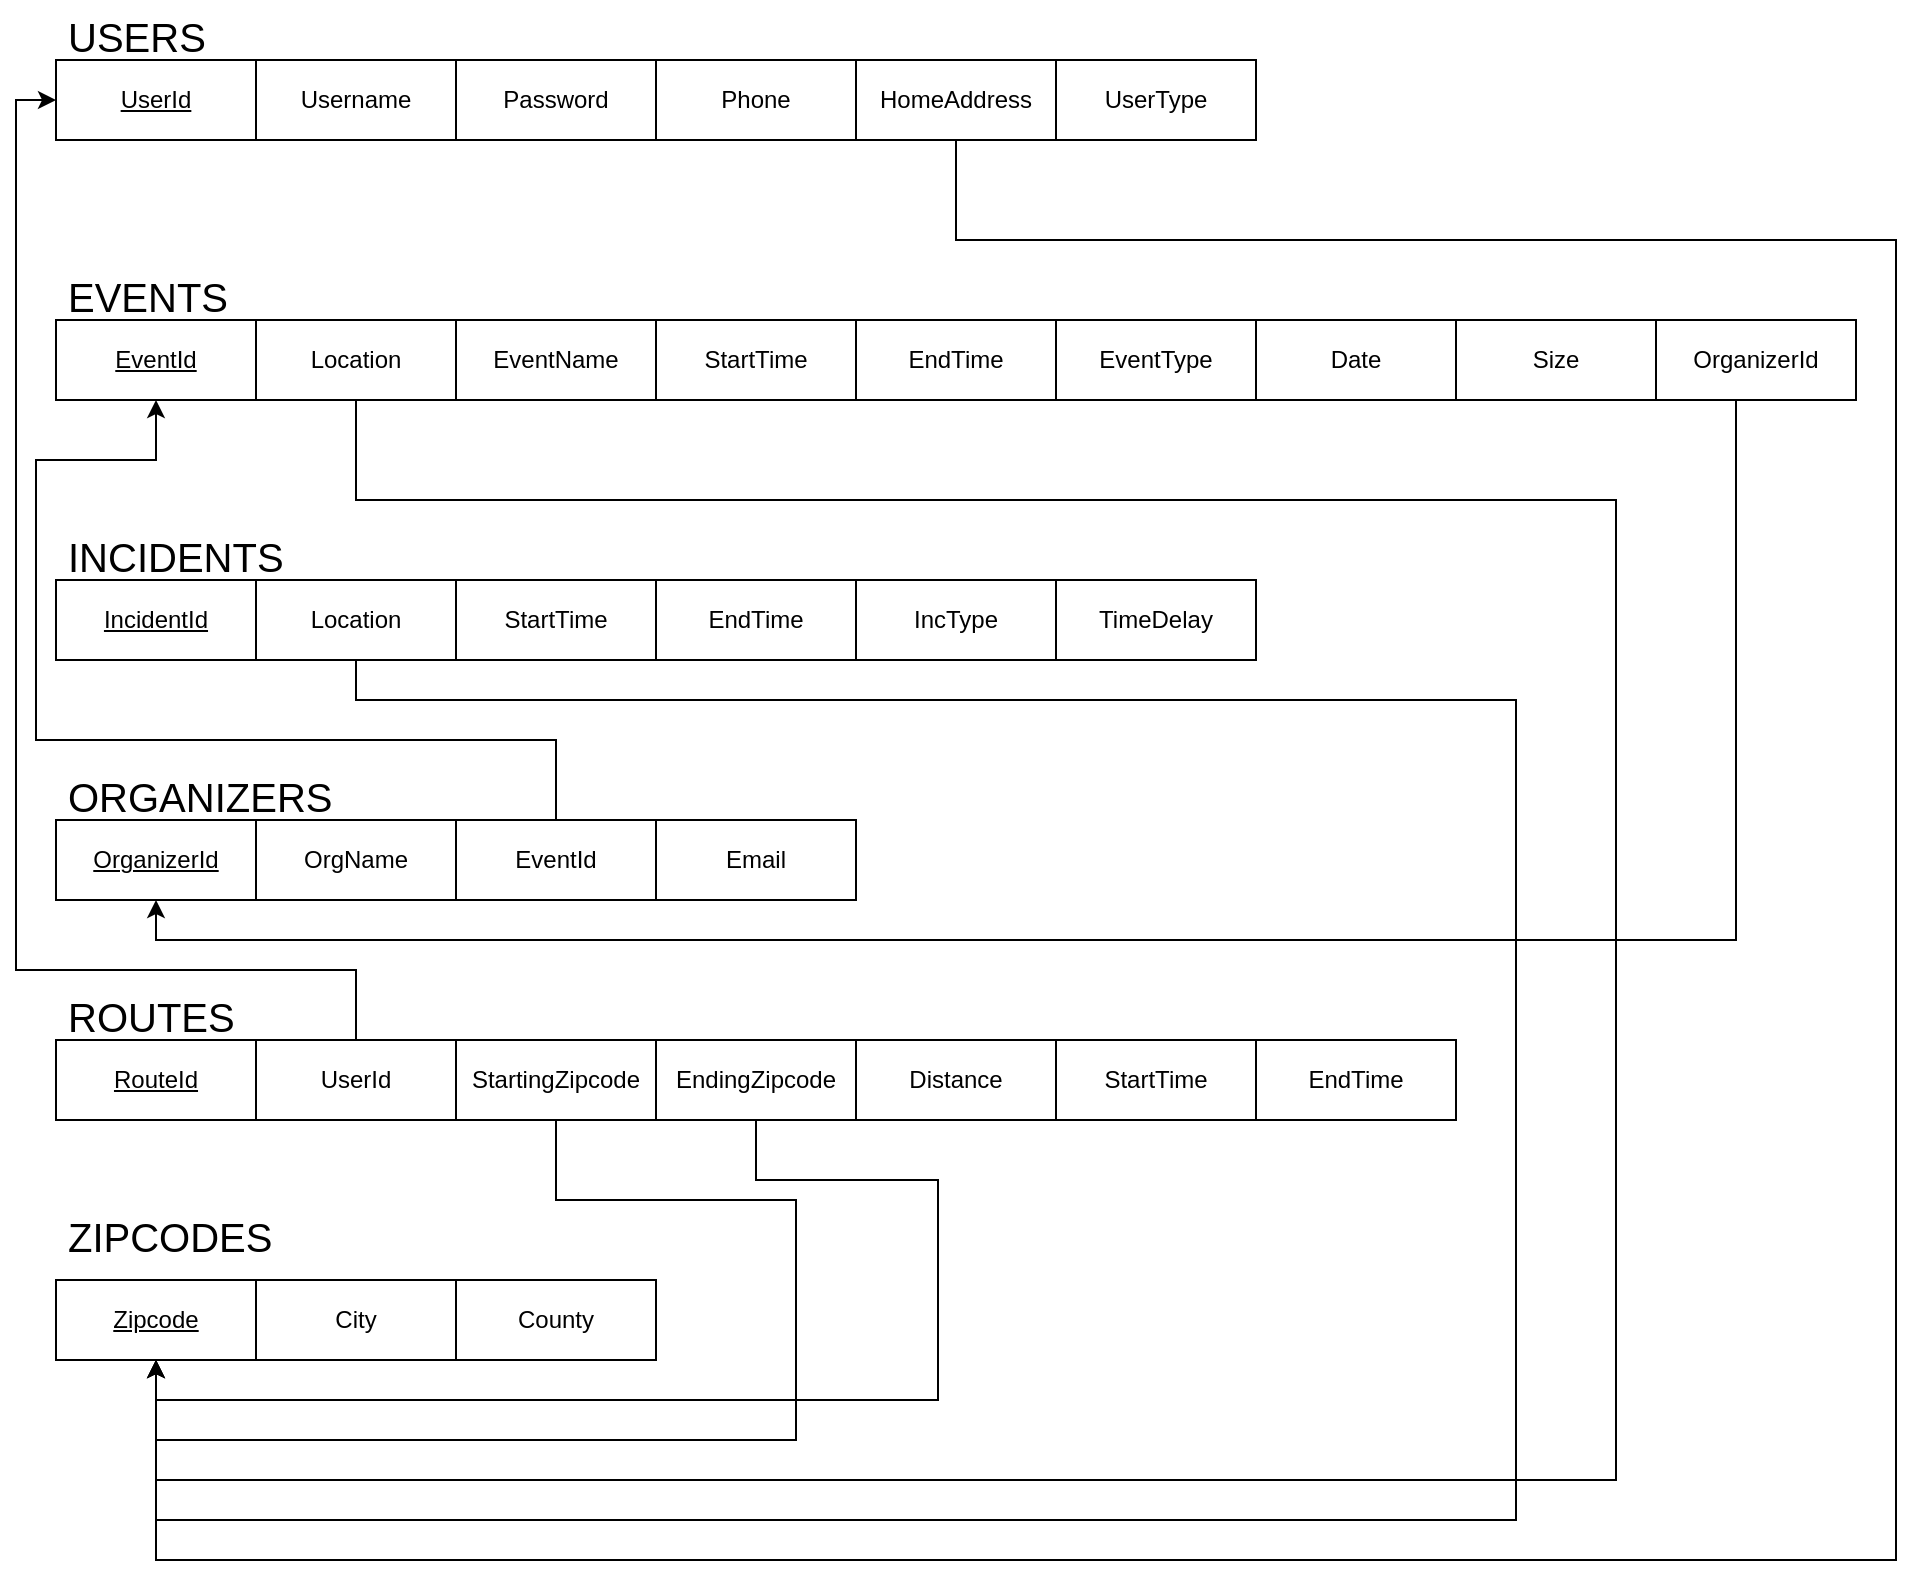<mxfile version="22.1.0" type="github">
  <diagram name="Page-1" id="Xf0QJX8aAJHHUgm_mSM7">
    <mxGraphModel dx="1311" dy="676" grid="1" gridSize="10" guides="1" tooltips="1" connect="1" arrows="1" fold="1" page="1" pageScale="1" pageWidth="450" pageHeight="900" math="0" shadow="0">
      <root>
        <mxCell id="0" />
        <mxCell id="1" parent="0" />
        <mxCell id="9YnkPMnMuftcWYB37WrE-14" value="Username" style="whiteSpace=wrap;html=1;align=center;" parent="1" vertex="1">
          <mxGeometry x="140" y="70" width="100" height="40" as="geometry" />
        </mxCell>
        <mxCell id="9YnkPMnMuftcWYB37WrE-21" value="&lt;u&gt;UserId&lt;/u&gt;" style="whiteSpace=wrap;html=1;align=center;" parent="1" vertex="1">
          <mxGeometry x="40" y="70" width="100" height="40" as="geometry" />
        </mxCell>
        <mxCell id="9YnkPMnMuftcWYB37WrE-22" value="Password" style="whiteSpace=wrap;html=1;align=center;" parent="1" vertex="1">
          <mxGeometry x="240" y="70" width="100" height="40" as="geometry" />
        </mxCell>
        <mxCell id="9YnkPMnMuftcWYB37WrE-23" value="USERS" style="text;strokeColor=none;fillColor=none;spacingLeft=4;spacingRight=4;overflow=hidden;rotatable=0;points=[[0,0.5],[1,0.5]];portConstraint=eastwest;fontSize=20;whiteSpace=wrap;html=1;" parent="1" vertex="1">
          <mxGeometry x="40" y="40" width="80" height="30" as="geometry" />
        </mxCell>
        <mxCell id="RUmOgt_5cPqZvQCPgJx--6" value="Phone" style="whiteSpace=wrap;html=1;align=center;" parent="1" vertex="1">
          <mxGeometry x="340" y="70" width="100" height="40" as="geometry" />
        </mxCell>
        <mxCell id="MJLge1pLFD0uy45ITyKG-42" style="edgeStyle=orthogonalEdgeStyle;rounded=0;orthogonalLoop=1;jettySize=auto;html=1;" parent="1" source="RUmOgt_5cPqZvQCPgJx--7" target="MJLge1pLFD0uy45ITyKG-37" edge="1">
          <mxGeometry relative="1" as="geometry">
            <Array as="points">
              <mxPoint x="490" y="160" />
              <mxPoint x="960" y="160" />
              <mxPoint x="960" y="820" />
              <mxPoint x="90" y="820" />
            </Array>
          </mxGeometry>
        </mxCell>
        <mxCell id="RUmOgt_5cPqZvQCPgJx--7" value="HomeAddress" style="whiteSpace=wrap;html=1;align=center;" parent="1" vertex="1">
          <mxGeometry x="440" y="70" width="100" height="40" as="geometry" />
        </mxCell>
        <mxCell id="MJLge1pLFD0uy45ITyKG-2" value="UserType" style="whiteSpace=wrap;html=1;align=center;" parent="1" vertex="1">
          <mxGeometry x="540" y="70" width="100" height="40" as="geometry" />
        </mxCell>
        <mxCell id="MJLge1pLFD0uy45ITyKG-41" style="edgeStyle=orthogonalEdgeStyle;rounded=0;orthogonalLoop=1;jettySize=auto;html=1;entryX=0.5;entryY=1;entryDx=0;entryDy=0;" parent="1" source="MJLge1pLFD0uy45ITyKG-3" target="MJLge1pLFD0uy45ITyKG-37" edge="1">
          <mxGeometry relative="1" as="geometry">
            <Array as="points">
              <mxPoint x="190" y="290" />
              <mxPoint x="820" y="290" />
              <mxPoint x="820" y="780" />
              <mxPoint x="90" y="780" />
            </Array>
          </mxGeometry>
        </mxCell>
        <mxCell id="MJLge1pLFD0uy45ITyKG-3" value="Location" style="whiteSpace=wrap;html=1;align=center;" parent="1" vertex="1">
          <mxGeometry x="140" y="200" width="100" height="40" as="geometry" />
        </mxCell>
        <mxCell id="MJLge1pLFD0uy45ITyKG-4" value="&lt;u&gt;EventId&lt;/u&gt;" style="whiteSpace=wrap;html=1;align=center;" parent="1" vertex="1">
          <mxGeometry x="40" y="200" width="100" height="40" as="geometry" />
        </mxCell>
        <mxCell id="MJLge1pLFD0uy45ITyKG-5" value="StartTime" style="whiteSpace=wrap;html=1;align=center;" parent="1" vertex="1">
          <mxGeometry x="340" y="200" width="100" height="40" as="geometry" />
        </mxCell>
        <mxCell id="MJLge1pLFD0uy45ITyKG-6" value="EVENTS" style="text;strokeColor=none;fillColor=none;spacingLeft=4;spacingRight=4;overflow=hidden;rotatable=0;points=[[0,0.5],[1,0.5]];portConstraint=eastwest;fontSize=20;whiteSpace=wrap;html=1;" parent="1" vertex="1">
          <mxGeometry x="40" y="170" width="100" height="30" as="geometry" />
        </mxCell>
        <mxCell id="MJLge1pLFD0uy45ITyKG-7" value="EndTime" style="whiteSpace=wrap;html=1;align=center;" parent="1" vertex="1">
          <mxGeometry x="440" y="200" width="100" height="40" as="geometry" />
        </mxCell>
        <mxCell id="MJLge1pLFD0uy45ITyKG-8" value="Date" style="whiteSpace=wrap;html=1;align=center;" parent="1" vertex="1">
          <mxGeometry x="640" y="200" width="100" height="40" as="geometry" />
        </mxCell>
        <mxCell id="MJLge1pLFD0uy45ITyKG-9" value="Size" style="whiteSpace=wrap;html=1;align=center;" parent="1" vertex="1">
          <mxGeometry x="740" y="200" width="100" height="40" as="geometry" />
        </mxCell>
        <mxCell id="MJLge1pLFD0uy45ITyKG-10" value="EventType" style="whiteSpace=wrap;html=1;align=center;" parent="1" vertex="1">
          <mxGeometry x="540" y="200" width="100" height="40" as="geometry" />
        </mxCell>
        <mxCell id="MJLge1pLFD0uy45ITyKG-43" style="edgeStyle=orthogonalEdgeStyle;rounded=0;orthogonalLoop=1;jettySize=auto;html=1;exitX=0.5;exitY=1;exitDx=0;exitDy=0;entryX=0.5;entryY=0;entryDx=0;entryDy=0;" parent="1" source="MJLge1pLFD0uy45ITyKG-11" target="MJLge1pLFD0uy45ITyKG-37" edge="1">
          <mxGeometry relative="1" as="geometry">
            <Array as="points">
              <mxPoint x="190" y="390" />
              <mxPoint x="770" y="390" />
              <mxPoint x="770" y="800" />
              <mxPoint x="90" y="800" />
            </Array>
          </mxGeometry>
        </mxCell>
        <mxCell id="MJLge1pLFD0uy45ITyKG-11" value="Location" style="whiteSpace=wrap;html=1;align=center;" parent="1" vertex="1">
          <mxGeometry x="140" y="330" width="100" height="40" as="geometry" />
        </mxCell>
        <mxCell id="MJLge1pLFD0uy45ITyKG-12" value="&lt;u&gt;IncidentId&lt;/u&gt;" style="whiteSpace=wrap;html=1;align=center;" parent="1" vertex="1">
          <mxGeometry x="40" y="330" width="100" height="40" as="geometry" />
        </mxCell>
        <mxCell id="MJLge1pLFD0uy45ITyKG-13" value="StartTime" style="whiteSpace=wrap;html=1;align=center;" parent="1" vertex="1">
          <mxGeometry x="240" y="330" width="100" height="40" as="geometry" />
        </mxCell>
        <mxCell id="MJLge1pLFD0uy45ITyKG-14" value="INCIDENTS" style="text;strokeColor=none;fillColor=none;spacingLeft=4;spacingRight=4;overflow=hidden;rotatable=0;points=[[0,0.5],[1,0.5]];portConstraint=eastwest;fontSize=20;whiteSpace=wrap;html=1;" parent="1" vertex="1">
          <mxGeometry x="40" y="300" width="170" height="30" as="geometry" />
        </mxCell>
        <mxCell id="MJLge1pLFD0uy45ITyKG-15" value="EndTime" style="whiteSpace=wrap;html=1;align=center;" parent="1" vertex="1">
          <mxGeometry x="340" y="330" width="100" height="40" as="geometry" />
        </mxCell>
        <mxCell id="MJLge1pLFD0uy45ITyKG-16" value="IncType" style="whiteSpace=wrap;html=1;align=center;" parent="1" vertex="1">
          <mxGeometry x="440" y="330" width="100" height="40" as="geometry" />
        </mxCell>
        <mxCell id="MJLge1pLFD0uy45ITyKG-17" value="OrgName" style="whiteSpace=wrap;html=1;align=center;" parent="1" vertex="1">
          <mxGeometry x="140" y="450" width="100" height="40" as="geometry" />
        </mxCell>
        <mxCell id="MJLge1pLFD0uy45ITyKG-18" value="&lt;u&gt;OrganizerId&lt;/u&gt;" style="whiteSpace=wrap;html=1;align=center;" parent="1" vertex="1">
          <mxGeometry x="40" y="450" width="100" height="40" as="geometry" />
        </mxCell>
        <mxCell id="MJLge1pLFD0uy45ITyKG-40" style="edgeStyle=orthogonalEdgeStyle;rounded=0;orthogonalLoop=1;jettySize=auto;html=1;entryX=0.5;entryY=1;entryDx=0;entryDy=0;" parent="1" source="MJLge1pLFD0uy45ITyKG-19" target="MJLge1pLFD0uy45ITyKG-4" edge="1">
          <mxGeometry relative="1" as="geometry">
            <Array as="points">
              <mxPoint x="290" y="410" />
              <mxPoint x="30" y="410" />
              <mxPoint x="30" y="270" />
              <mxPoint x="90" y="270" />
            </Array>
          </mxGeometry>
        </mxCell>
        <mxCell id="MJLge1pLFD0uy45ITyKG-19" value="EventId" style="whiteSpace=wrap;html=1;align=center;" parent="1" vertex="1">
          <mxGeometry x="240" y="450" width="100" height="40" as="geometry" />
        </mxCell>
        <mxCell id="MJLge1pLFD0uy45ITyKG-20" value="ORGANIZERS" style="text;strokeColor=none;fillColor=none;spacingLeft=4;spacingRight=4;overflow=hidden;rotatable=0;points=[[0,0.5],[1,0.5]];portConstraint=eastwest;fontSize=20;whiteSpace=wrap;html=1;" parent="1" vertex="1">
          <mxGeometry x="40" y="420" width="150" height="30" as="geometry" />
        </mxCell>
        <mxCell id="MJLge1pLFD0uy45ITyKG-21" value="Email" style="whiteSpace=wrap;html=1;align=center;" parent="1" vertex="1">
          <mxGeometry x="340" y="450" width="100" height="40" as="geometry" />
        </mxCell>
        <mxCell id="MJLge1pLFD0uy45ITyKG-22" value="OrganizerId" style="whiteSpace=wrap;html=1;align=center;" parent="1" vertex="1">
          <mxGeometry x="840" y="200" width="100" height="40" as="geometry" />
        </mxCell>
        <mxCell id="MJLge1pLFD0uy45ITyKG-44" style="edgeStyle=orthogonalEdgeStyle;rounded=0;orthogonalLoop=1;jettySize=auto;html=1;exitX=0.5;exitY=1;exitDx=0;exitDy=0;entryX=0.5;entryY=0;entryDx=0;entryDy=0;" parent="1" source="MJLge1pLFD0uy45ITyKG-23" target="MJLge1pLFD0uy45ITyKG-37" edge="1">
          <mxGeometry relative="1" as="geometry">
            <Array as="points">
              <mxPoint x="290" y="640" />
              <mxPoint x="410" y="640" />
              <mxPoint x="410" y="760" />
              <mxPoint x="90" y="760" />
            </Array>
          </mxGeometry>
        </mxCell>
        <mxCell id="MJLge1pLFD0uy45ITyKG-23" value="StartingZipcode" style="whiteSpace=wrap;html=1;align=center;" parent="1" vertex="1">
          <mxGeometry x="240" y="560" width="100" height="40" as="geometry" />
        </mxCell>
        <mxCell id="MJLge1pLFD0uy45ITyKG-24" value="UserId" style="whiteSpace=wrap;html=1;align=center;" parent="1" vertex="1">
          <mxGeometry x="140" y="560" width="100" height="40" as="geometry" />
        </mxCell>
        <mxCell id="MJLge1pLFD0uy45ITyKG-45" style="edgeStyle=orthogonalEdgeStyle;rounded=0;orthogonalLoop=1;jettySize=auto;html=1;entryX=0.5;entryY=1;entryDx=0;entryDy=0;" parent="1" source="MJLge1pLFD0uy45ITyKG-25" target="MJLge1pLFD0uy45ITyKG-37" edge="1">
          <mxGeometry relative="1" as="geometry">
            <mxPoint x="90" y="740" as="targetPoint" />
            <Array as="points">
              <mxPoint x="390" y="630" />
              <mxPoint x="481" y="630" />
              <mxPoint x="481" y="740" />
              <mxPoint x="90" y="740" />
            </Array>
          </mxGeometry>
        </mxCell>
        <mxCell id="MJLge1pLFD0uy45ITyKG-25" value="EndingZipcode" style="whiteSpace=wrap;html=1;align=center;" parent="1" vertex="1">
          <mxGeometry x="340" y="560" width="100" height="40" as="geometry" />
        </mxCell>
        <mxCell id="MJLge1pLFD0uy45ITyKG-38" style="edgeStyle=orthogonalEdgeStyle;rounded=0;orthogonalLoop=1;jettySize=auto;html=1;" parent="1" source="MJLge1pLFD0uy45ITyKG-24" edge="1">
          <mxGeometry relative="1" as="geometry">
            <mxPoint x="190" y="525" as="sourcePoint" />
            <mxPoint x="40" y="90" as="targetPoint" />
            <Array as="points">
              <mxPoint x="190" y="525" />
              <mxPoint x="20" y="525" />
              <mxPoint x="20" y="90" />
              <mxPoint x="40" y="90" />
            </Array>
          </mxGeometry>
        </mxCell>
        <mxCell id="MJLge1pLFD0uy45ITyKG-26" value="ROUTES" style="text;strokeColor=none;fillColor=none;spacingLeft=4;spacingRight=4;overflow=hidden;rotatable=0;points=[[0,0.5],[1,0.5]];portConstraint=eastwest;fontSize=20;whiteSpace=wrap;html=1;" parent="1" vertex="1">
          <mxGeometry x="40" y="530" width="150" height="30" as="geometry" />
        </mxCell>
        <mxCell id="MJLge1pLFD0uy45ITyKG-27" value="Distance" style="whiteSpace=wrap;html=1;align=center;" parent="1" vertex="1">
          <mxGeometry x="440" y="560" width="100" height="40" as="geometry" />
        </mxCell>
        <mxCell id="MJLge1pLFD0uy45ITyKG-28" value="TimeDelay" style="whiteSpace=wrap;html=1;align=center;" parent="1" vertex="1">
          <mxGeometry x="540" y="330" width="100" height="40" as="geometry" />
        </mxCell>
        <mxCell id="MJLge1pLFD0uy45ITyKG-29" value="City" style="whiteSpace=wrap;html=1;align=center;" parent="1" vertex="1">
          <mxGeometry x="140" y="680" width="100" height="40" as="geometry" />
        </mxCell>
        <mxCell id="MJLge1pLFD0uy45ITyKG-31" value="County" style="whiteSpace=wrap;html=1;align=center;" parent="1" vertex="1">
          <mxGeometry x="240" y="680" width="100" height="40" as="geometry" />
        </mxCell>
        <mxCell id="MJLge1pLFD0uy45ITyKG-32" value="ZIPCODES" style="text;strokeColor=none;fillColor=none;spacingLeft=4;spacingRight=4;overflow=hidden;rotatable=0;points=[[0,0.5],[1,0.5]];portConstraint=eastwest;fontSize=20;whiteSpace=wrap;html=1;" parent="1" vertex="1">
          <mxGeometry x="40" y="640" width="150" height="30" as="geometry" />
        </mxCell>
        <mxCell id="MJLge1pLFD0uy45ITyKG-36" value="&lt;u&gt;RouteId&lt;/u&gt;" style="whiteSpace=wrap;html=1;align=center;" parent="1" vertex="1">
          <mxGeometry x="40" y="560" width="100" height="40" as="geometry" />
        </mxCell>
        <mxCell id="MJLge1pLFD0uy45ITyKG-37" value="&lt;u&gt;Zipcode&lt;/u&gt;" style="whiteSpace=wrap;html=1;align=center;" parent="1" vertex="1">
          <mxGeometry x="40" y="680" width="100" height="40" as="geometry" />
        </mxCell>
        <mxCell id="MJLge1pLFD0uy45ITyKG-39" style="edgeStyle=orthogonalEdgeStyle;rounded=0;orthogonalLoop=1;jettySize=auto;html=1;entryX=0.5;entryY=1;entryDx=0;entryDy=0;exitX=0.5;exitY=1;exitDx=0;exitDy=0;" parent="1" source="MJLge1pLFD0uy45ITyKG-22" target="MJLge1pLFD0uy45ITyKG-18" edge="1">
          <mxGeometry relative="1" as="geometry">
            <mxPoint x="790" y="250" as="sourcePoint" />
            <mxPoint x="84" y="503" as="targetPoint" />
            <Array as="points">
              <mxPoint x="880" y="240" />
              <mxPoint x="880" y="510" />
              <mxPoint x="90" y="510" />
            </Array>
          </mxGeometry>
        </mxCell>
        <mxCell id="_ZCJ5re8EEPpJNoZFqDm-1" value="StartTime" style="whiteSpace=wrap;html=1;align=center;" parent="1" vertex="1">
          <mxGeometry x="540" y="560" width="100" height="40" as="geometry" />
        </mxCell>
        <mxCell id="_ZCJ5re8EEPpJNoZFqDm-2" value="EndTime" style="whiteSpace=wrap;html=1;align=center;" parent="1" vertex="1">
          <mxGeometry x="640" y="560" width="100" height="40" as="geometry" />
        </mxCell>
        <mxCell id="eyBxckeFbB-jRQiT932D-1" value="EventName" style="whiteSpace=wrap;html=1;align=center;" parent="1" vertex="1">
          <mxGeometry x="240" y="200" width="100" height="40" as="geometry" />
        </mxCell>
      </root>
    </mxGraphModel>
  </diagram>
</mxfile>
